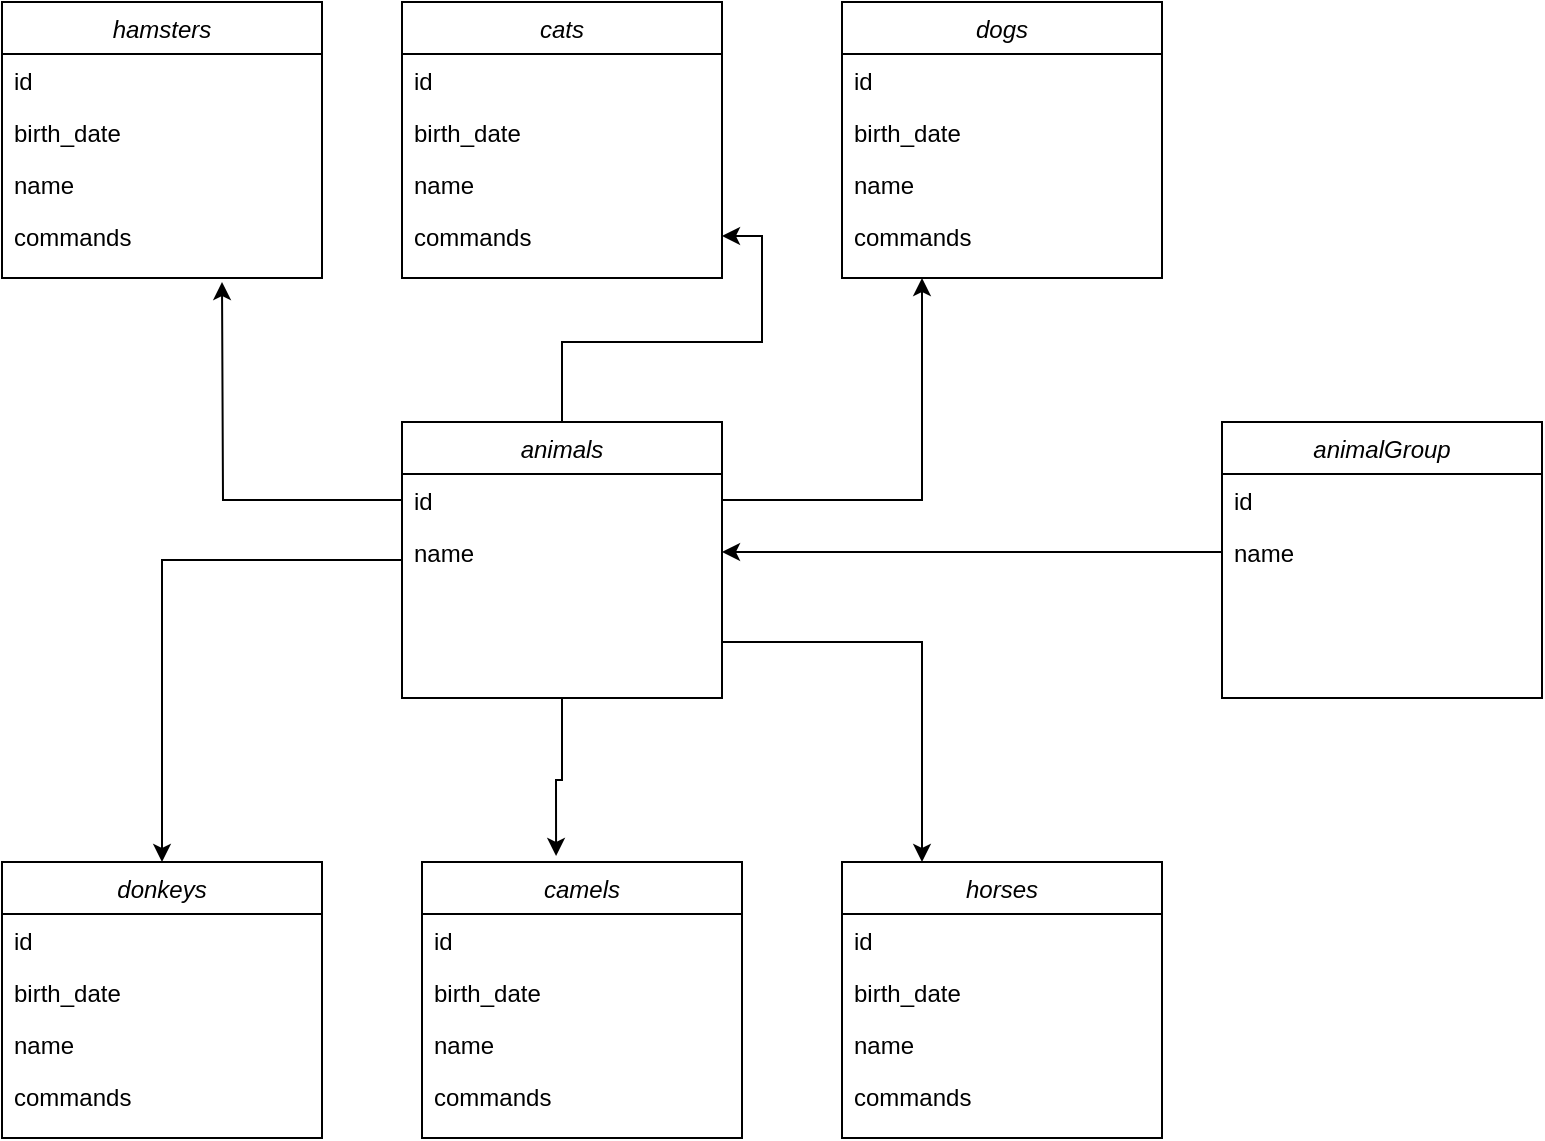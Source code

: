 <mxfile version="22.0.0" type="github">
  <diagram id="C5RBs43oDa-KdzZeNtuy" name="human_friends">
    <mxGraphModel dx="881" dy="622" grid="1" gridSize="10" guides="1" tooltips="1" connect="1" arrows="1" fold="1" page="1" pageScale="1" pageWidth="827" pageHeight="1169" math="0" shadow="0">
      <root>
        <mxCell id="WIyWlLk6GJQsqaUBKTNV-0" />
        <mxCell id="WIyWlLk6GJQsqaUBKTNV-1" parent="WIyWlLk6GJQsqaUBKTNV-0" />
        <mxCell id="zkfFHV4jXpPFQw0GAbJ--0" value="donkeys" style="swimlane;fontStyle=2;align=center;verticalAlign=top;childLayout=stackLayout;horizontal=1;startSize=26;horizontalStack=0;resizeParent=1;resizeLast=0;collapsible=1;marginBottom=0;rounded=0;shadow=0;strokeWidth=1;" parent="WIyWlLk6GJQsqaUBKTNV-1" vertex="1">
          <mxGeometry x="30" y="460" width="160" height="138" as="geometry">
            <mxRectangle x="230" y="140" width="160" height="26" as="alternateBounds" />
          </mxGeometry>
        </mxCell>
        <mxCell id="zkfFHV4jXpPFQw0GAbJ--1" value="id" style="text;align=left;verticalAlign=top;spacingLeft=4;spacingRight=4;overflow=hidden;rotatable=0;points=[[0,0.5],[1,0.5]];portConstraint=eastwest;" parent="zkfFHV4jXpPFQw0GAbJ--0" vertex="1">
          <mxGeometry y="26" width="160" height="26" as="geometry" />
        </mxCell>
        <mxCell id="zkfFHV4jXpPFQw0GAbJ--2" value="birth_date" style="text;align=left;verticalAlign=top;spacingLeft=4;spacingRight=4;overflow=hidden;rotatable=0;points=[[0,0.5],[1,0.5]];portConstraint=eastwest;rounded=0;shadow=0;html=0;" parent="zkfFHV4jXpPFQw0GAbJ--0" vertex="1">
          <mxGeometry y="52" width="160" height="26" as="geometry" />
        </mxCell>
        <mxCell id="zkfFHV4jXpPFQw0GAbJ--3" value="name" style="text;align=left;verticalAlign=top;spacingLeft=4;spacingRight=4;overflow=hidden;rotatable=0;points=[[0,0.5],[1,0.5]];portConstraint=eastwest;rounded=0;shadow=0;html=0;" parent="zkfFHV4jXpPFQw0GAbJ--0" vertex="1">
          <mxGeometry y="78" width="160" height="26" as="geometry" />
        </mxCell>
        <mxCell id="zkfFHV4jXpPFQw0GAbJ--5" value="commands" style="text;align=left;verticalAlign=top;spacingLeft=4;spacingRight=4;overflow=hidden;rotatable=0;points=[[0,0.5],[1,0.5]];portConstraint=eastwest;" parent="zkfFHV4jXpPFQw0GAbJ--0" vertex="1">
          <mxGeometry y="104" width="160" height="26" as="geometry" />
        </mxCell>
        <mxCell id="M8_CkExRtIyKIost9DRH-0" value="camels" style="swimlane;fontStyle=2;align=center;verticalAlign=top;childLayout=stackLayout;horizontal=1;startSize=26;horizontalStack=0;resizeParent=1;resizeLast=0;collapsible=1;marginBottom=0;rounded=0;shadow=0;strokeWidth=1;" vertex="1" parent="WIyWlLk6GJQsqaUBKTNV-1">
          <mxGeometry x="240" y="460" width="160" height="138" as="geometry">
            <mxRectangle x="230" y="140" width="160" height="26" as="alternateBounds" />
          </mxGeometry>
        </mxCell>
        <mxCell id="M8_CkExRtIyKIost9DRH-1" value="id" style="text;align=left;verticalAlign=top;spacingLeft=4;spacingRight=4;overflow=hidden;rotatable=0;points=[[0,0.5],[1,0.5]];portConstraint=eastwest;" vertex="1" parent="M8_CkExRtIyKIost9DRH-0">
          <mxGeometry y="26" width="160" height="26" as="geometry" />
        </mxCell>
        <mxCell id="M8_CkExRtIyKIost9DRH-2" value="birth_date" style="text;align=left;verticalAlign=top;spacingLeft=4;spacingRight=4;overflow=hidden;rotatable=0;points=[[0,0.5],[1,0.5]];portConstraint=eastwest;rounded=0;shadow=0;html=0;" vertex="1" parent="M8_CkExRtIyKIost9DRH-0">
          <mxGeometry y="52" width="160" height="26" as="geometry" />
        </mxCell>
        <mxCell id="M8_CkExRtIyKIost9DRH-3" value="name" style="text;align=left;verticalAlign=top;spacingLeft=4;spacingRight=4;overflow=hidden;rotatable=0;points=[[0,0.5],[1,0.5]];portConstraint=eastwest;rounded=0;shadow=0;html=0;" vertex="1" parent="M8_CkExRtIyKIost9DRH-0">
          <mxGeometry y="78" width="160" height="26" as="geometry" />
        </mxCell>
        <mxCell id="M8_CkExRtIyKIost9DRH-4" value="commands" style="text;align=left;verticalAlign=top;spacingLeft=4;spacingRight=4;overflow=hidden;rotatable=0;points=[[0,0.5],[1,0.5]];portConstraint=eastwest;" vertex="1" parent="M8_CkExRtIyKIost9DRH-0">
          <mxGeometry y="104" width="160" height="26" as="geometry" />
        </mxCell>
        <mxCell id="M8_CkExRtIyKIost9DRH-5" value="horses" style="swimlane;fontStyle=2;align=center;verticalAlign=top;childLayout=stackLayout;horizontal=1;startSize=26;horizontalStack=0;resizeParent=1;resizeLast=0;collapsible=1;marginBottom=0;rounded=0;shadow=0;strokeWidth=1;" vertex="1" parent="WIyWlLk6GJQsqaUBKTNV-1">
          <mxGeometry x="450" y="460" width="160" height="138" as="geometry">
            <mxRectangle x="230" y="140" width="160" height="26" as="alternateBounds" />
          </mxGeometry>
        </mxCell>
        <mxCell id="M8_CkExRtIyKIost9DRH-6" value="id" style="text;align=left;verticalAlign=top;spacingLeft=4;spacingRight=4;overflow=hidden;rotatable=0;points=[[0,0.5],[1,0.5]];portConstraint=eastwest;" vertex="1" parent="M8_CkExRtIyKIost9DRH-5">
          <mxGeometry y="26" width="160" height="26" as="geometry" />
        </mxCell>
        <mxCell id="M8_CkExRtIyKIost9DRH-7" value="birth_date" style="text;align=left;verticalAlign=top;spacingLeft=4;spacingRight=4;overflow=hidden;rotatable=0;points=[[0,0.5],[1,0.5]];portConstraint=eastwest;rounded=0;shadow=0;html=0;" vertex="1" parent="M8_CkExRtIyKIost9DRH-5">
          <mxGeometry y="52" width="160" height="26" as="geometry" />
        </mxCell>
        <mxCell id="M8_CkExRtIyKIost9DRH-8" value="name" style="text;align=left;verticalAlign=top;spacingLeft=4;spacingRight=4;overflow=hidden;rotatable=0;points=[[0,0.5],[1,0.5]];portConstraint=eastwest;rounded=0;shadow=0;html=0;" vertex="1" parent="M8_CkExRtIyKIost9DRH-5">
          <mxGeometry y="78" width="160" height="26" as="geometry" />
        </mxCell>
        <mxCell id="M8_CkExRtIyKIost9DRH-9" value="commands" style="text;align=left;verticalAlign=top;spacingLeft=4;spacingRight=4;overflow=hidden;rotatable=0;points=[[0,0.5],[1,0.5]];portConstraint=eastwest;" vertex="1" parent="M8_CkExRtIyKIost9DRH-5">
          <mxGeometry y="104" width="160" height="26" as="geometry" />
        </mxCell>
        <mxCell id="M8_CkExRtIyKIost9DRH-10" value="cats" style="swimlane;fontStyle=2;align=center;verticalAlign=top;childLayout=stackLayout;horizontal=1;startSize=26;horizontalStack=0;resizeParent=1;resizeLast=0;collapsible=1;marginBottom=0;rounded=0;shadow=0;strokeWidth=1;" vertex="1" parent="WIyWlLk6GJQsqaUBKTNV-1">
          <mxGeometry x="230" y="30" width="160" height="138" as="geometry">
            <mxRectangle x="230" y="140" width="160" height="26" as="alternateBounds" />
          </mxGeometry>
        </mxCell>
        <mxCell id="M8_CkExRtIyKIost9DRH-11" value="id" style="text;align=left;verticalAlign=top;spacingLeft=4;spacingRight=4;overflow=hidden;rotatable=0;points=[[0,0.5],[1,0.5]];portConstraint=eastwest;" vertex="1" parent="M8_CkExRtIyKIost9DRH-10">
          <mxGeometry y="26" width="160" height="26" as="geometry" />
        </mxCell>
        <mxCell id="M8_CkExRtIyKIost9DRH-12" value="birth_date" style="text;align=left;verticalAlign=top;spacingLeft=4;spacingRight=4;overflow=hidden;rotatable=0;points=[[0,0.5],[1,0.5]];portConstraint=eastwest;rounded=0;shadow=0;html=0;" vertex="1" parent="M8_CkExRtIyKIost9DRH-10">
          <mxGeometry y="52" width="160" height="26" as="geometry" />
        </mxCell>
        <mxCell id="M8_CkExRtIyKIost9DRH-13" value="name" style="text;align=left;verticalAlign=top;spacingLeft=4;spacingRight=4;overflow=hidden;rotatable=0;points=[[0,0.5],[1,0.5]];portConstraint=eastwest;rounded=0;shadow=0;html=0;" vertex="1" parent="M8_CkExRtIyKIost9DRH-10">
          <mxGeometry y="78" width="160" height="26" as="geometry" />
        </mxCell>
        <mxCell id="M8_CkExRtIyKIost9DRH-14" value="commands" style="text;align=left;verticalAlign=top;spacingLeft=4;spacingRight=4;overflow=hidden;rotatable=0;points=[[0,0.5],[1,0.5]];portConstraint=eastwest;" vertex="1" parent="M8_CkExRtIyKIost9DRH-10">
          <mxGeometry y="104" width="160" height="26" as="geometry" />
        </mxCell>
        <mxCell id="M8_CkExRtIyKIost9DRH-15" value="dogs" style="swimlane;fontStyle=2;align=center;verticalAlign=top;childLayout=stackLayout;horizontal=1;startSize=26;horizontalStack=0;resizeParent=1;resizeLast=0;collapsible=1;marginBottom=0;rounded=0;shadow=0;strokeWidth=1;" vertex="1" parent="WIyWlLk6GJQsqaUBKTNV-1">
          <mxGeometry x="450" y="30" width="160" height="138" as="geometry">
            <mxRectangle x="230" y="140" width="160" height="26" as="alternateBounds" />
          </mxGeometry>
        </mxCell>
        <mxCell id="M8_CkExRtIyKIost9DRH-16" value="id" style="text;align=left;verticalAlign=top;spacingLeft=4;spacingRight=4;overflow=hidden;rotatable=0;points=[[0,0.5],[1,0.5]];portConstraint=eastwest;" vertex="1" parent="M8_CkExRtIyKIost9DRH-15">
          <mxGeometry y="26" width="160" height="26" as="geometry" />
        </mxCell>
        <mxCell id="M8_CkExRtIyKIost9DRH-17" value="birth_date" style="text;align=left;verticalAlign=top;spacingLeft=4;spacingRight=4;overflow=hidden;rotatable=0;points=[[0,0.5],[1,0.5]];portConstraint=eastwest;rounded=0;shadow=0;html=0;" vertex="1" parent="M8_CkExRtIyKIost9DRH-15">
          <mxGeometry y="52" width="160" height="26" as="geometry" />
        </mxCell>
        <mxCell id="M8_CkExRtIyKIost9DRH-18" value="name" style="text;align=left;verticalAlign=top;spacingLeft=4;spacingRight=4;overflow=hidden;rotatable=0;points=[[0,0.5],[1,0.5]];portConstraint=eastwest;rounded=0;shadow=0;html=0;" vertex="1" parent="M8_CkExRtIyKIost9DRH-15">
          <mxGeometry y="78" width="160" height="26" as="geometry" />
        </mxCell>
        <mxCell id="M8_CkExRtIyKIost9DRH-19" value="commands" style="text;align=left;verticalAlign=top;spacingLeft=4;spacingRight=4;overflow=hidden;rotatable=0;points=[[0,0.5],[1,0.5]];portConstraint=eastwest;" vertex="1" parent="M8_CkExRtIyKIost9DRH-15">
          <mxGeometry y="104" width="160" height="26" as="geometry" />
        </mxCell>
        <mxCell id="M8_CkExRtIyKIost9DRH-20" value="hamsters" style="swimlane;fontStyle=2;align=center;verticalAlign=top;childLayout=stackLayout;horizontal=1;startSize=26;horizontalStack=0;resizeParent=1;resizeLast=0;collapsible=1;marginBottom=0;rounded=0;shadow=0;strokeWidth=1;" vertex="1" parent="WIyWlLk6GJQsqaUBKTNV-1">
          <mxGeometry x="30" y="30" width="160" height="138" as="geometry">
            <mxRectangle x="230" y="140" width="160" height="26" as="alternateBounds" />
          </mxGeometry>
        </mxCell>
        <mxCell id="M8_CkExRtIyKIost9DRH-21" value="id" style="text;align=left;verticalAlign=top;spacingLeft=4;spacingRight=4;overflow=hidden;rotatable=0;points=[[0,0.5],[1,0.5]];portConstraint=eastwest;" vertex="1" parent="M8_CkExRtIyKIost9DRH-20">
          <mxGeometry y="26" width="160" height="26" as="geometry" />
        </mxCell>
        <mxCell id="M8_CkExRtIyKIost9DRH-22" value="birth_date" style="text;align=left;verticalAlign=top;spacingLeft=4;spacingRight=4;overflow=hidden;rotatable=0;points=[[0,0.5],[1,0.5]];portConstraint=eastwest;rounded=0;shadow=0;html=0;" vertex="1" parent="M8_CkExRtIyKIost9DRH-20">
          <mxGeometry y="52" width="160" height="26" as="geometry" />
        </mxCell>
        <mxCell id="M8_CkExRtIyKIost9DRH-23" value="name" style="text;align=left;verticalAlign=top;spacingLeft=4;spacingRight=4;overflow=hidden;rotatable=0;points=[[0,0.5],[1,0.5]];portConstraint=eastwest;rounded=0;shadow=0;html=0;" vertex="1" parent="M8_CkExRtIyKIost9DRH-20">
          <mxGeometry y="78" width="160" height="26" as="geometry" />
        </mxCell>
        <mxCell id="M8_CkExRtIyKIost9DRH-24" value="commands" style="text;align=left;verticalAlign=top;spacingLeft=4;spacingRight=4;overflow=hidden;rotatable=0;points=[[0,0.5],[1,0.5]];portConstraint=eastwest;" vertex="1" parent="M8_CkExRtIyKIost9DRH-20">
          <mxGeometry y="104" width="160" height="26" as="geometry" />
        </mxCell>
        <mxCell id="M8_CkExRtIyKIost9DRH-51" style="edgeStyle=orthogonalEdgeStyle;rounded=0;orthogonalLoop=1;jettySize=auto;html=1;" edge="1" parent="WIyWlLk6GJQsqaUBKTNV-1" source="M8_CkExRtIyKIost9DRH-25" target="M8_CkExRtIyKIost9DRH-14">
          <mxGeometry relative="1" as="geometry" />
        </mxCell>
        <mxCell id="M8_CkExRtIyKIost9DRH-54" style="edgeStyle=orthogonalEdgeStyle;rounded=0;orthogonalLoop=1;jettySize=auto;html=1;entryX=0.5;entryY=0;entryDx=0;entryDy=0;" edge="1" parent="WIyWlLk6GJQsqaUBKTNV-1" source="M8_CkExRtIyKIost9DRH-25" target="zkfFHV4jXpPFQw0GAbJ--0">
          <mxGeometry relative="1" as="geometry" />
        </mxCell>
        <mxCell id="M8_CkExRtIyKIost9DRH-56" style="edgeStyle=orthogonalEdgeStyle;rounded=0;orthogonalLoop=1;jettySize=auto;html=1;entryX=0.25;entryY=0;entryDx=0;entryDy=0;" edge="1" parent="WIyWlLk6GJQsqaUBKTNV-1" source="M8_CkExRtIyKIost9DRH-25" target="M8_CkExRtIyKIost9DRH-5">
          <mxGeometry relative="1" as="geometry">
            <Array as="points">
              <mxPoint x="490" y="350" />
            </Array>
          </mxGeometry>
        </mxCell>
        <mxCell id="M8_CkExRtIyKIost9DRH-25" value="animals" style="swimlane;fontStyle=2;align=center;verticalAlign=top;childLayout=stackLayout;horizontal=1;startSize=26;horizontalStack=0;resizeParent=1;resizeLast=0;collapsible=1;marginBottom=0;rounded=0;shadow=0;strokeWidth=1;" vertex="1" parent="WIyWlLk6GJQsqaUBKTNV-1">
          <mxGeometry x="230" y="240" width="160" height="138" as="geometry">
            <mxRectangle x="230" y="140" width="160" height="26" as="alternateBounds" />
          </mxGeometry>
        </mxCell>
        <mxCell id="M8_CkExRtIyKIost9DRH-52" style="edgeStyle=orthogonalEdgeStyle;rounded=0;orthogonalLoop=1;jettySize=auto;html=1;" edge="1" parent="M8_CkExRtIyKIost9DRH-25" source="M8_CkExRtIyKIost9DRH-26">
          <mxGeometry relative="1" as="geometry">
            <mxPoint x="-90" y="-70" as="targetPoint" />
          </mxGeometry>
        </mxCell>
        <mxCell id="M8_CkExRtIyKIost9DRH-26" value="id" style="text;align=left;verticalAlign=top;spacingLeft=4;spacingRight=4;overflow=hidden;rotatable=0;points=[[0,0.5],[1,0.5]];portConstraint=eastwest;" vertex="1" parent="M8_CkExRtIyKIost9DRH-25">
          <mxGeometry y="26" width="160" height="26" as="geometry" />
        </mxCell>
        <mxCell id="M8_CkExRtIyKIost9DRH-28" value="name" style="text;align=left;verticalAlign=top;spacingLeft=4;spacingRight=4;overflow=hidden;rotatable=0;points=[[0,0.5],[1,0.5]];portConstraint=eastwest;rounded=0;shadow=0;html=0;" vertex="1" parent="M8_CkExRtIyKIost9DRH-25">
          <mxGeometry y="52" width="160" height="26" as="geometry" />
        </mxCell>
        <mxCell id="M8_CkExRtIyKIost9DRH-30" value="animalGroup" style="swimlane;fontStyle=2;align=center;verticalAlign=top;childLayout=stackLayout;horizontal=1;startSize=26;horizontalStack=0;resizeParent=1;resizeLast=0;collapsible=1;marginBottom=0;rounded=0;shadow=0;strokeWidth=1;" vertex="1" parent="WIyWlLk6GJQsqaUBKTNV-1">
          <mxGeometry x="640" y="240" width="160" height="138" as="geometry">
            <mxRectangle x="230" y="140" width="160" height="26" as="alternateBounds" />
          </mxGeometry>
        </mxCell>
        <mxCell id="M8_CkExRtIyKIost9DRH-31" value="id" style="text;align=left;verticalAlign=top;spacingLeft=4;spacingRight=4;overflow=hidden;rotatable=0;points=[[0,0.5],[1,0.5]];portConstraint=eastwest;" vertex="1" parent="M8_CkExRtIyKIost9DRH-30">
          <mxGeometry y="26" width="160" height="26" as="geometry" />
        </mxCell>
        <mxCell id="M8_CkExRtIyKIost9DRH-33" value="name" style="text;align=left;verticalAlign=top;spacingLeft=4;spacingRight=4;overflow=hidden;rotatable=0;points=[[0,0.5],[1,0.5]];portConstraint=eastwest;rounded=0;shadow=0;html=0;" vertex="1" parent="M8_CkExRtIyKIost9DRH-30">
          <mxGeometry y="52" width="160" height="26" as="geometry" />
        </mxCell>
        <mxCell id="M8_CkExRtIyKIost9DRH-53" style="edgeStyle=orthogonalEdgeStyle;rounded=0;orthogonalLoop=1;jettySize=auto;html=1;entryX=0.25;entryY=1;entryDx=0;entryDy=0;" edge="1" parent="WIyWlLk6GJQsqaUBKTNV-1" source="M8_CkExRtIyKIost9DRH-26" target="M8_CkExRtIyKIost9DRH-15">
          <mxGeometry relative="1" as="geometry" />
        </mxCell>
        <mxCell id="M8_CkExRtIyKIost9DRH-55" style="edgeStyle=orthogonalEdgeStyle;rounded=0;orthogonalLoop=1;jettySize=auto;html=1;entryX=0.419;entryY=-0.022;entryDx=0;entryDy=0;entryPerimeter=0;" edge="1" parent="WIyWlLk6GJQsqaUBKTNV-1" source="M8_CkExRtIyKIost9DRH-25" target="M8_CkExRtIyKIost9DRH-0">
          <mxGeometry relative="1" as="geometry" />
        </mxCell>
        <mxCell id="M8_CkExRtIyKIost9DRH-57" style="edgeStyle=orthogonalEdgeStyle;rounded=0;orthogonalLoop=1;jettySize=auto;html=1;" edge="1" parent="WIyWlLk6GJQsqaUBKTNV-1" source="M8_CkExRtIyKIost9DRH-33" target="M8_CkExRtIyKIost9DRH-28">
          <mxGeometry relative="1" as="geometry" />
        </mxCell>
      </root>
    </mxGraphModel>
  </diagram>
</mxfile>
